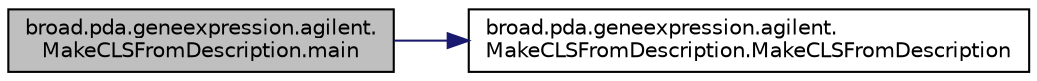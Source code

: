 digraph "broad.pda.geneexpression.agilent.MakeCLSFromDescription.main"
{
  edge [fontname="Helvetica",fontsize="10",labelfontname="Helvetica",labelfontsize="10"];
  node [fontname="Helvetica",fontsize="10",shape=record];
  rankdir="LR";
  Node1 [label="broad.pda.geneexpression.agilent.\lMakeCLSFromDescription.main",height=0.2,width=0.4,color="black", fillcolor="grey75", style="filled" fontcolor="black"];
  Node1 -> Node2 [color="midnightblue",fontsize="10",style="solid"];
  Node2 [label="broad.pda.geneexpression.agilent.\lMakeCLSFromDescription.MakeCLSFromDescription",height=0.2,width=0.4,color="black", fillcolor="white", style="filled",URL="$classbroad_1_1pda_1_1geneexpression_1_1agilent_1_1_make_c_l_s_from_description.html#abb7487e724fdeb8359d2c3460e21e7b3"];
}
